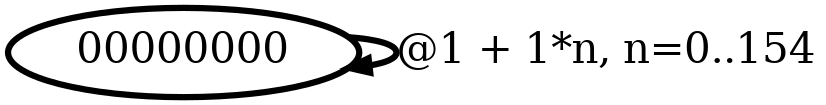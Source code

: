 digraph G {
        node [style=rounded, penwidth=3, fontsize=20, shape=oval];
        "00000000" -> "00000000" [label="@1 + 1*n, n=0..154", color=black,arrowsize=1,style=bold,penwidth=3,fontsize=20];
}
